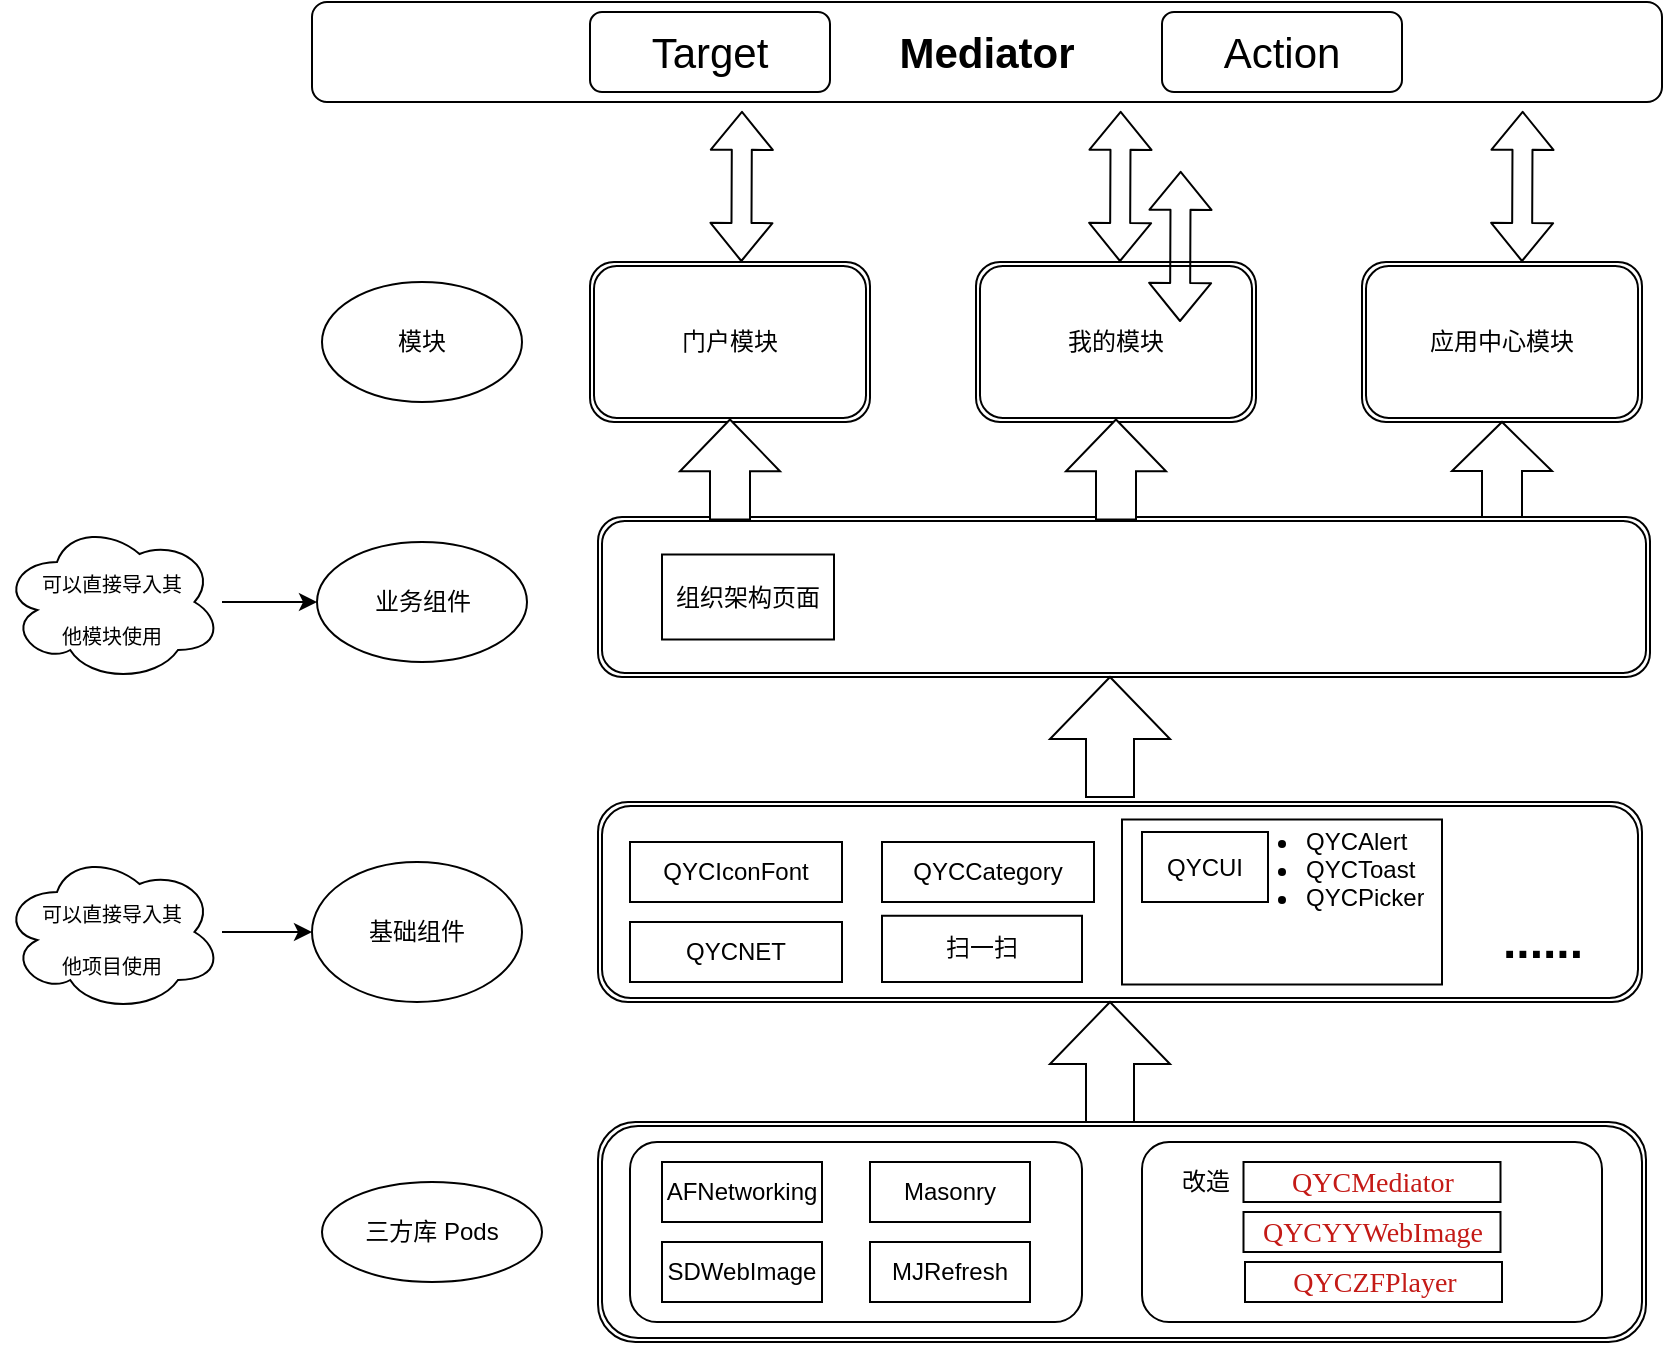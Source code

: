 <mxfile version="13.6.2" type="github">
  <diagram id="jphbGvgdzRIWTqIg4ElQ" name="Page-1">
    <mxGraphModel dx="1810" dy="498" grid="1" gridSize="10" guides="1" tooltips="1" connect="1" arrows="1" fold="1" page="1" pageScale="1" pageWidth="827" pageHeight="1169" math="0" shadow="0">
      <root>
        <mxCell id="0" />
        <mxCell id="1" parent="0" />
        <mxCell id="BffaArvf5HqJedQc392--2" value="" style="shape=ext;double=1;rounded=1;whiteSpace=wrap;html=1;arcSize=17;" parent="1" vertex="1">
          <mxGeometry x="158" y="1000" width="524" height="110" as="geometry" />
        </mxCell>
        <mxCell id="er3B5v9lNEbErQh9VWlc-1" value="" style="rounded=1;whiteSpace=wrap;html=1;" parent="1" vertex="1">
          <mxGeometry x="174" y="1010" width="226" height="90" as="geometry" />
        </mxCell>
        <mxCell id="BffaArvf5HqJedQc392--3" value="" style="shape=ext;double=1;rounded=1;whiteSpace=wrap;html=1;" parent="1" vertex="1">
          <mxGeometry x="158" y="840" width="522" height="100" as="geometry" />
        </mxCell>
        <mxCell id="BffaArvf5HqJedQc392--4" value="" style="shape=ext;double=1;rounded=1;whiteSpace=wrap;html=1;" parent="1" vertex="1">
          <mxGeometry x="158" y="697.5" width="526" height="80" as="geometry" />
        </mxCell>
        <mxCell id="BffaArvf5HqJedQc392--5" value="门户模块" style="shape=ext;double=1;rounded=1;whiteSpace=wrap;html=1;" parent="1" vertex="1">
          <mxGeometry x="154" y="570" width="140" height="80" as="geometry" />
        </mxCell>
        <mxCell id="BffaArvf5HqJedQc392--10" value="AFNetworking" style="rounded=0;whiteSpace=wrap;html=1;" parent="1" vertex="1">
          <mxGeometry x="190" y="1020" width="80" height="30" as="geometry" />
        </mxCell>
        <mxCell id="BffaArvf5HqJedQc392--11" value="Masonry" style="rounded=0;whiteSpace=wrap;html=1;" parent="1" vertex="1">
          <mxGeometry x="294" y="1020" width="80" height="30" as="geometry" />
        </mxCell>
        <mxCell id="BffaArvf5HqJedQc392--12" value="SDWebImage" style="rounded=0;whiteSpace=wrap;html=1;" parent="1" vertex="1">
          <mxGeometry x="190" y="1060" width="80" height="30" as="geometry" />
        </mxCell>
        <mxCell id="BffaArvf5HqJedQc392--13" value="MJRefresh" style="rounded=0;whiteSpace=wrap;html=1;" parent="1" vertex="1">
          <mxGeometry x="294" y="1060" width="80" height="30" as="geometry" />
        </mxCell>
        <mxCell id="BffaArvf5HqJedQc392--15" value="" style="shape=singleArrow;direction=north;whiteSpace=wrap;html=1;arrowWidth=0.4;arrowSize=0.517;" parent="1" vertex="1">
          <mxGeometry x="384" y="940" width="60" height="60" as="geometry" />
        </mxCell>
        <mxCell id="BffaArvf5HqJedQc392--16" value="&lt;span&gt;三方库 Pods&lt;/span&gt;" style="ellipse;whiteSpace=wrap;html=1;" parent="1" vertex="1">
          <mxGeometry x="20" y="1030" width="110" height="50" as="geometry" />
        </mxCell>
        <mxCell id="BffaArvf5HqJedQc392--18" value="基础组件" style="ellipse;whiteSpace=wrap;html=1;" parent="1" vertex="1">
          <mxGeometry x="15" y="870" width="105" height="70" as="geometry" />
        </mxCell>
        <mxCell id="BffaArvf5HqJedQc392--20" value="业务组件" style="ellipse;whiteSpace=wrap;html=1;" parent="1" vertex="1">
          <mxGeometry x="17.5" y="710" width="105" height="60" as="geometry" />
        </mxCell>
        <mxCell id="BffaArvf5HqJedQc392--21" value="&lt;span&gt;我的模块&lt;/span&gt;" style="shape=ext;double=1;rounded=1;whiteSpace=wrap;html=1;" parent="1" vertex="1">
          <mxGeometry x="347" y="570" width="140" height="80" as="geometry" />
        </mxCell>
        <mxCell id="BffaArvf5HqJedQc392--22" value="&lt;span&gt;应用中心模块&lt;/span&gt;" style="shape=ext;double=1;rounded=1;whiteSpace=wrap;html=1;" parent="1" vertex="1">
          <mxGeometry x="540" y="570" width="140" height="80" as="geometry" />
        </mxCell>
        <mxCell id="BffaArvf5HqJedQc392--23" value="模块" style="ellipse;whiteSpace=wrap;html=1;" parent="1" vertex="1">
          <mxGeometry x="20" y="580" width="100" height="60" as="geometry" />
        </mxCell>
        <mxCell id="BffaArvf5HqJedQc392--24" value="" style="shape=singleArrow;direction=north;whiteSpace=wrap;html=1;arrowWidth=0.4;arrowSize=0.517;" parent="1" vertex="1">
          <mxGeometry x="384" y="777.5" width="60" height="60" as="geometry" />
        </mxCell>
        <mxCell id="BffaArvf5HqJedQc392--25" value="QYCIconFont" style="rounded=0;whiteSpace=wrap;html=1;" parent="1" vertex="1">
          <mxGeometry x="174" y="860" width="106" height="30" as="geometry" />
        </mxCell>
        <mxCell id="BffaArvf5HqJedQc392--26" value="QYCCategory" style="rounded=0;whiteSpace=wrap;html=1;" parent="1" vertex="1">
          <mxGeometry x="300" y="860" width="106" height="30" as="geometry" />
        </mxCell>
        <mxCell id="BffaArvf5HqJedQc392--27" value="QYCNET" style="rounded=0;whiteSpace=wrap;html=1;" parent="1" vertex="1">
          <mxGeometry x="174" y="900" width="106" height="30" as="geometry" />
        </mxCell>
        <mxCell id="BffaArvf5HqJedQc392--31" value="" style="rounded=0;whiteSpace=wrap;html=1;" parent="1" vertex="1">
          <mxGeometry x="420" y="848.75" width="160" height="82.5" as="geometry" />
        </mxCell>
        <mxCell id="BffaArvf5HqJedQc392--28" value="QYCUI" style="rounded=0;whiteSpace=wrap;html=1;" parent="1" vertex="1">
          <mxGeometry x="430" y="855" width="63" height="35" as="geometry" />
        </mxCell>
        <mxCell id="BffaArvf5HqJedQc392--30" value="&lt;ul&gt;&lt;li&gt;QYCAlert&lt;/li&gt;&lt;li&gt;QYCToast&lt;/li&gt;&lt;li&gt;QYCPicker&lt;/li&gt;&lt;/ul&gt;" style="text;strokeColor=none;fillColor=none;html=1;whiteSpace=wrap;verticalAlign=middle;overflow=hidden;" parent="1" vertex="1">
          <mxGeometry x="470" y="837.5" width="110" height="70" as="geometry" />
        </mxCell>
        <mxCell id="BffaArvf5HqJedQc392--38" value="......" style="text;strokeColor=none;fillColor=none;html=1;fontSize=24;fontStyle=1;verticalAlign=middle;align=center;" parent="1" vertex="1">
          <mxGeometry x="580" y="890" width="100" height="40" as="geometry" />
        </mxCell>
        <mxCell id="BffaArvf5HqJedQc392--40" value="扫一扫" style="rounded=0;whiteSpace=wrap;html=1;" parent="1" vertex="1">
          <mxGeometry x="300" y="896.88" width="100" height="33.12" as="geometry" />
        </mxCell>
        <mxCell id="BffaArvf5HqJedQc392--41" value="组织架构页面" style="rounded=0;whiteSpace=wrap;html=1;" parent="1" vertex="1">
          <mxGeometry x="190" y="716.25" width="86" height="42.5" as="geometry" />
        </mxCell>
        <mxCell id="BffaArvf5HqJedQc392--42" value="" style="shape=singleArrow;direction=north;whiteSpace=wrap;html=1;arrowWidth=0.4;arrowSize=0.517;" parent="1" vertex="1">
          <mxGeometry x="199" y="648.75" width="50" height="50" as="geometry" />
        </mxCell>
        <mxCell id="BffaArvf5HqJedQc392--43" value="" style="shape=singleArrow;direction=north;whiteSpace=wrap;html=1;arrowWidth=0.4;arrowSize=0.517;" parent="1" vertex="1">
          <mxGeometry x="392" y="648.75" width="50" height="50" as="geometry" />
        </mxCell>
        <mxCell id="BffaArvf5HqJedQc392--44" value="" style="shape=singleArrow;direction=north;whiteSpace=wrap;html=1;arrowWidth=0.4;arrowSize=0.517;" parent="1" vertex="1">
          <mxGeometry x="585" y="650" width="50" height="47.5" as="geometry" />
        </mxCell>
        <mxCell id="er3B5v9lNEbErQh9VWlc-2" value="" style="rounded=1;whiteSpace=wrap;html=1;" parent="1" vertex="1">
          <mxGeometry x="430" y="1010" width="230" height="90" as="geometry" />
        </mxCell>
        <mxCell id="er3B5v9lNEbErQh9VWlc-3" value="改造" style="text;html=1;strokeColor=none;fillColor=none;align=center;verticalAlign=middle;whiteSpace=wrap;rounded=0;" parent="1" vertex="1">
          <mxGeometry x="441.5" y="1020" width="40" height="20" as="geometry" />
        </mxCell>
        <mxCell id="pBkXQJ0bNPyUFp23YPMb-1" value="&lt;p class=&quot;p1&quot; style=&quot;margin: 0px ; font-stretch: normal ; font-size: 14px ; line-height: normal ; font-family: &amp;#34;menlo&amp;#34; ; color: rgb(196 , 26 , 22) ; background-color: rgb(255 , 255 , 255)&quot;&gt;QYCMediator&lt;/p&gt;" style="rounded=0;whiteSpace=wrap;html=1;" vertex="1" parent="1">
          <mxGeometry x="480.75" y="1020" width="128.5" height="20" as="geometry" />
        </mxCell>
        <mxCell id="pBkXQJ0bNPyUFp23YPMb-2" value="&lt;p class=&quot;p1&quot; style=&quot;margin: 0px ; font-stretch: normal ; font-size: 14px ; line-height: normal ; font-family: &amp;#34;menlo&amp;#34; ; color: rgb(196 , 26 , 22) ; background-color: rgb(255 , 255 , 255)&quot;&gt;QYCYYWebImage&lt;/p&gt;" style="rounded=0;whiteSpace=wrap;html=1;" vertex="1" parent="1">
          <mxGeometry x="480.75" y="1045" width="128.5" height="20" as="geometry" />
        </mxCell>
        <mxCell id="pBkXQJ0bNPyUFp23YPMb-3" value="&lt;p class=&quot;p1&quot; style=&quot;margin: 0px ; font-stretch: normal ; font-size: 14px ; line-height: normal ; font-family: &amp;#34;menlo&amp;#34; ; color: rgb(196 , 26 , 22) ; background-color: rgb(255 , 255 , 255)&quot;&gt;QYCZFPlayer&lt;/p&gt;" style="rounded=0;whiteSpace=wrap;html=1;" vertex="1" parent="1">
          <mxGeometry x="481.5" y="1070" width="128.5" height="20" as="geometry" />
        </mxCell>
        <mxCell id="pBkXQJ0bNPyUFp23YPMb-7" value="Mediator" style="rounded=1;whiteSpace=wrap;html=1;align=center;fontStyle=1;fontSize=21;" vertex="1" parent="1">
          <mxGeometry x="15" y="440" width="675" height="50" as="geometry" />
        </mxCell>
        <mxCell id="pBkXQJ0bNPyUFp23YPMb-8" value="" style="shape=flexArrow;endArrow=classic;startArrow=classic;html=1;fontSize=21;entryX=0.599;entryY=1.088;entryDx=0;entryDy=0;entryPerimeter=0;" edge="1" parent="1" target="pBkXQJ0bNPyUFp23YPMb-7">
          <mxGeometry width="50" height="50" relative="1" as="geometry">
            <mxPoint x="419" y="570" as="sourcePoint" />
            <mxPoint x="470" y="540" as="targetPoint" />
          </mxGeometry>
        </mxCell>
        <mxCell id="pBkXQJ0bNPyUFp23YPMb-9" value="Target" style="rounded=1;whiteSpace=wrap;html=1;fontSize=21;align=center;" vertex="1" parent="1">
          <mxGeometry x="154" y="445" width="120" height="40" as="geometry" />
        </mxCell>
        <mxCell id="pBkXQJ0bNPyUFp23YPMb-10" value="Action" style="rounded=1;whiteSpace=wrap;html=1;fontSize=21;align=center;" vertex="1" parent="1">
          <mxGeometry x="440" y="445" width="120" height="40" as="geometry" />
        </mxCell>
        <mxCell id="pBkXQJ0bNPyUFp23YPMb-11" value="" style="shape=flexArrow;endArrow=classic;startArrow=classic;html=1;fontSize=21;entryX=0.599;entryY=1.088;entryDx=0;entryDy=0;entryPerimeter=0;" edge="1" parent="1">
          <mxGeometry width="50" height="50" relative="1" as="geometry">
            <mxPoint x="229.66" y="570" as="sourcePoint" />
            <mxPoint x="229.985" y="494.4" as="targetPoint" />
          </mxGeometry>
        </mxCell>
        <mxCell id="pBkXQJ0bNPyUFp23YPMb-12" value="" style="shape=flexArrow;endArrow=classic;startArrow=classic;html=1;fontSize=21;entryX=0.599;entryY=1.088;entryDx=0;entryDy=0;entryPerimeter=0;" edge="1" parent="1">
          <mxGeometry width="50" height="50" relative="1" as="geometry">
            <mxPoint x="620" y="570" as="sourcePoint" />
            <mxPoint x="620.325" y="494.4" as="targetPoint" />
          </mxGeometry>
        </mxCell>
        <mxCell id="pBkXQJ0bNPyUFp23YPMb-15" value="" style="edgeStyle=orthogonalEdgeStyle;rounded=0;orthogonalLoop=1;jettySize=auto;html=1;fontSize=21;" edge="1" parent="1" source="pBkXQJ0bNPyUFp23YPMb-14" target="BffaArvf5HqJedQc392--18">
          <mxGeometry relative="1" as="geometry">
            <Array as="points">
              <mxPoint x="-10" y="905" />
              <mxPoint x="-10" y="905" />
            </Array>
          </mxGeometry>
        </mxCell>
        <mxCell id="pBkXQJ0bNPyUFp23YPMb-14" value="&lt;font size=&quot;1&quot;&gt;可以直接导入其&lt;br&gt;他项目使用&lt;br&gt;&lt;/font&gt;" style="ellipse;shape=cloud;whiteSpace=wrap;html=1;fontSize=21;align=center;" vertex="1" parent="1">
          <mxGeometry x="-140" y="865" width="110" height="80" as="geometry" />
        </mxCell>
        <mxCell id="pBkXQJ0bNPyUFp23YPMb-16" value="" style="shape=flexArrow;endArrow=classic;startArrow=classic;html=1;fontSize=21;entryX=0.599;entryY=1.088;entryDx=0;entryDy=0;entryPerimeter=0;" edge="1" parent="1">
          <mxGeometry width="50" height="50" relative="1" as="geometry">
            <mxPoint x="449" y="600" as="sourcePoint" />
            <mxPoint x="449.325" y="524.4" as="targetPoint" />
          </mxGeometry>
        </mxCell>
        <mxCell id="pBkXQJ0bNPyUFp23YPMb-18" value="" style="edgeStyle=orthogonalEdgeStyle;rounded=0;orthogonalLoop=1;jettySize=auto;html=1;fontSize=21;" edge="1" parent="1" source="pBkXQJ0bNPyUFp23YPMb-17" target="BffaArvf5HqJedQc392--20">
          <mxGeometry relative="1" as="geometry" />
        </mxCell>
        <mxCell id="pBkXQJ0bNPyUFp23YPMb-17" value="&lt;font size=&quot;1&quot;&gt;可以直接导入其&lt;br&gt;他模块使用&lt;br&gt;&lt;/font&gt;" style="ellipse;shape=cloud;whiteSpace=wrap;html=1;fontSize=21;align=center;" vertex="1" parent="1">
          <mxGeometry x="-140" y="700" width="110" height="80" as="geometry" />
        </mxCell>
      </root>
    </mxGraphModel>
  </diagram>
</mxfile>
